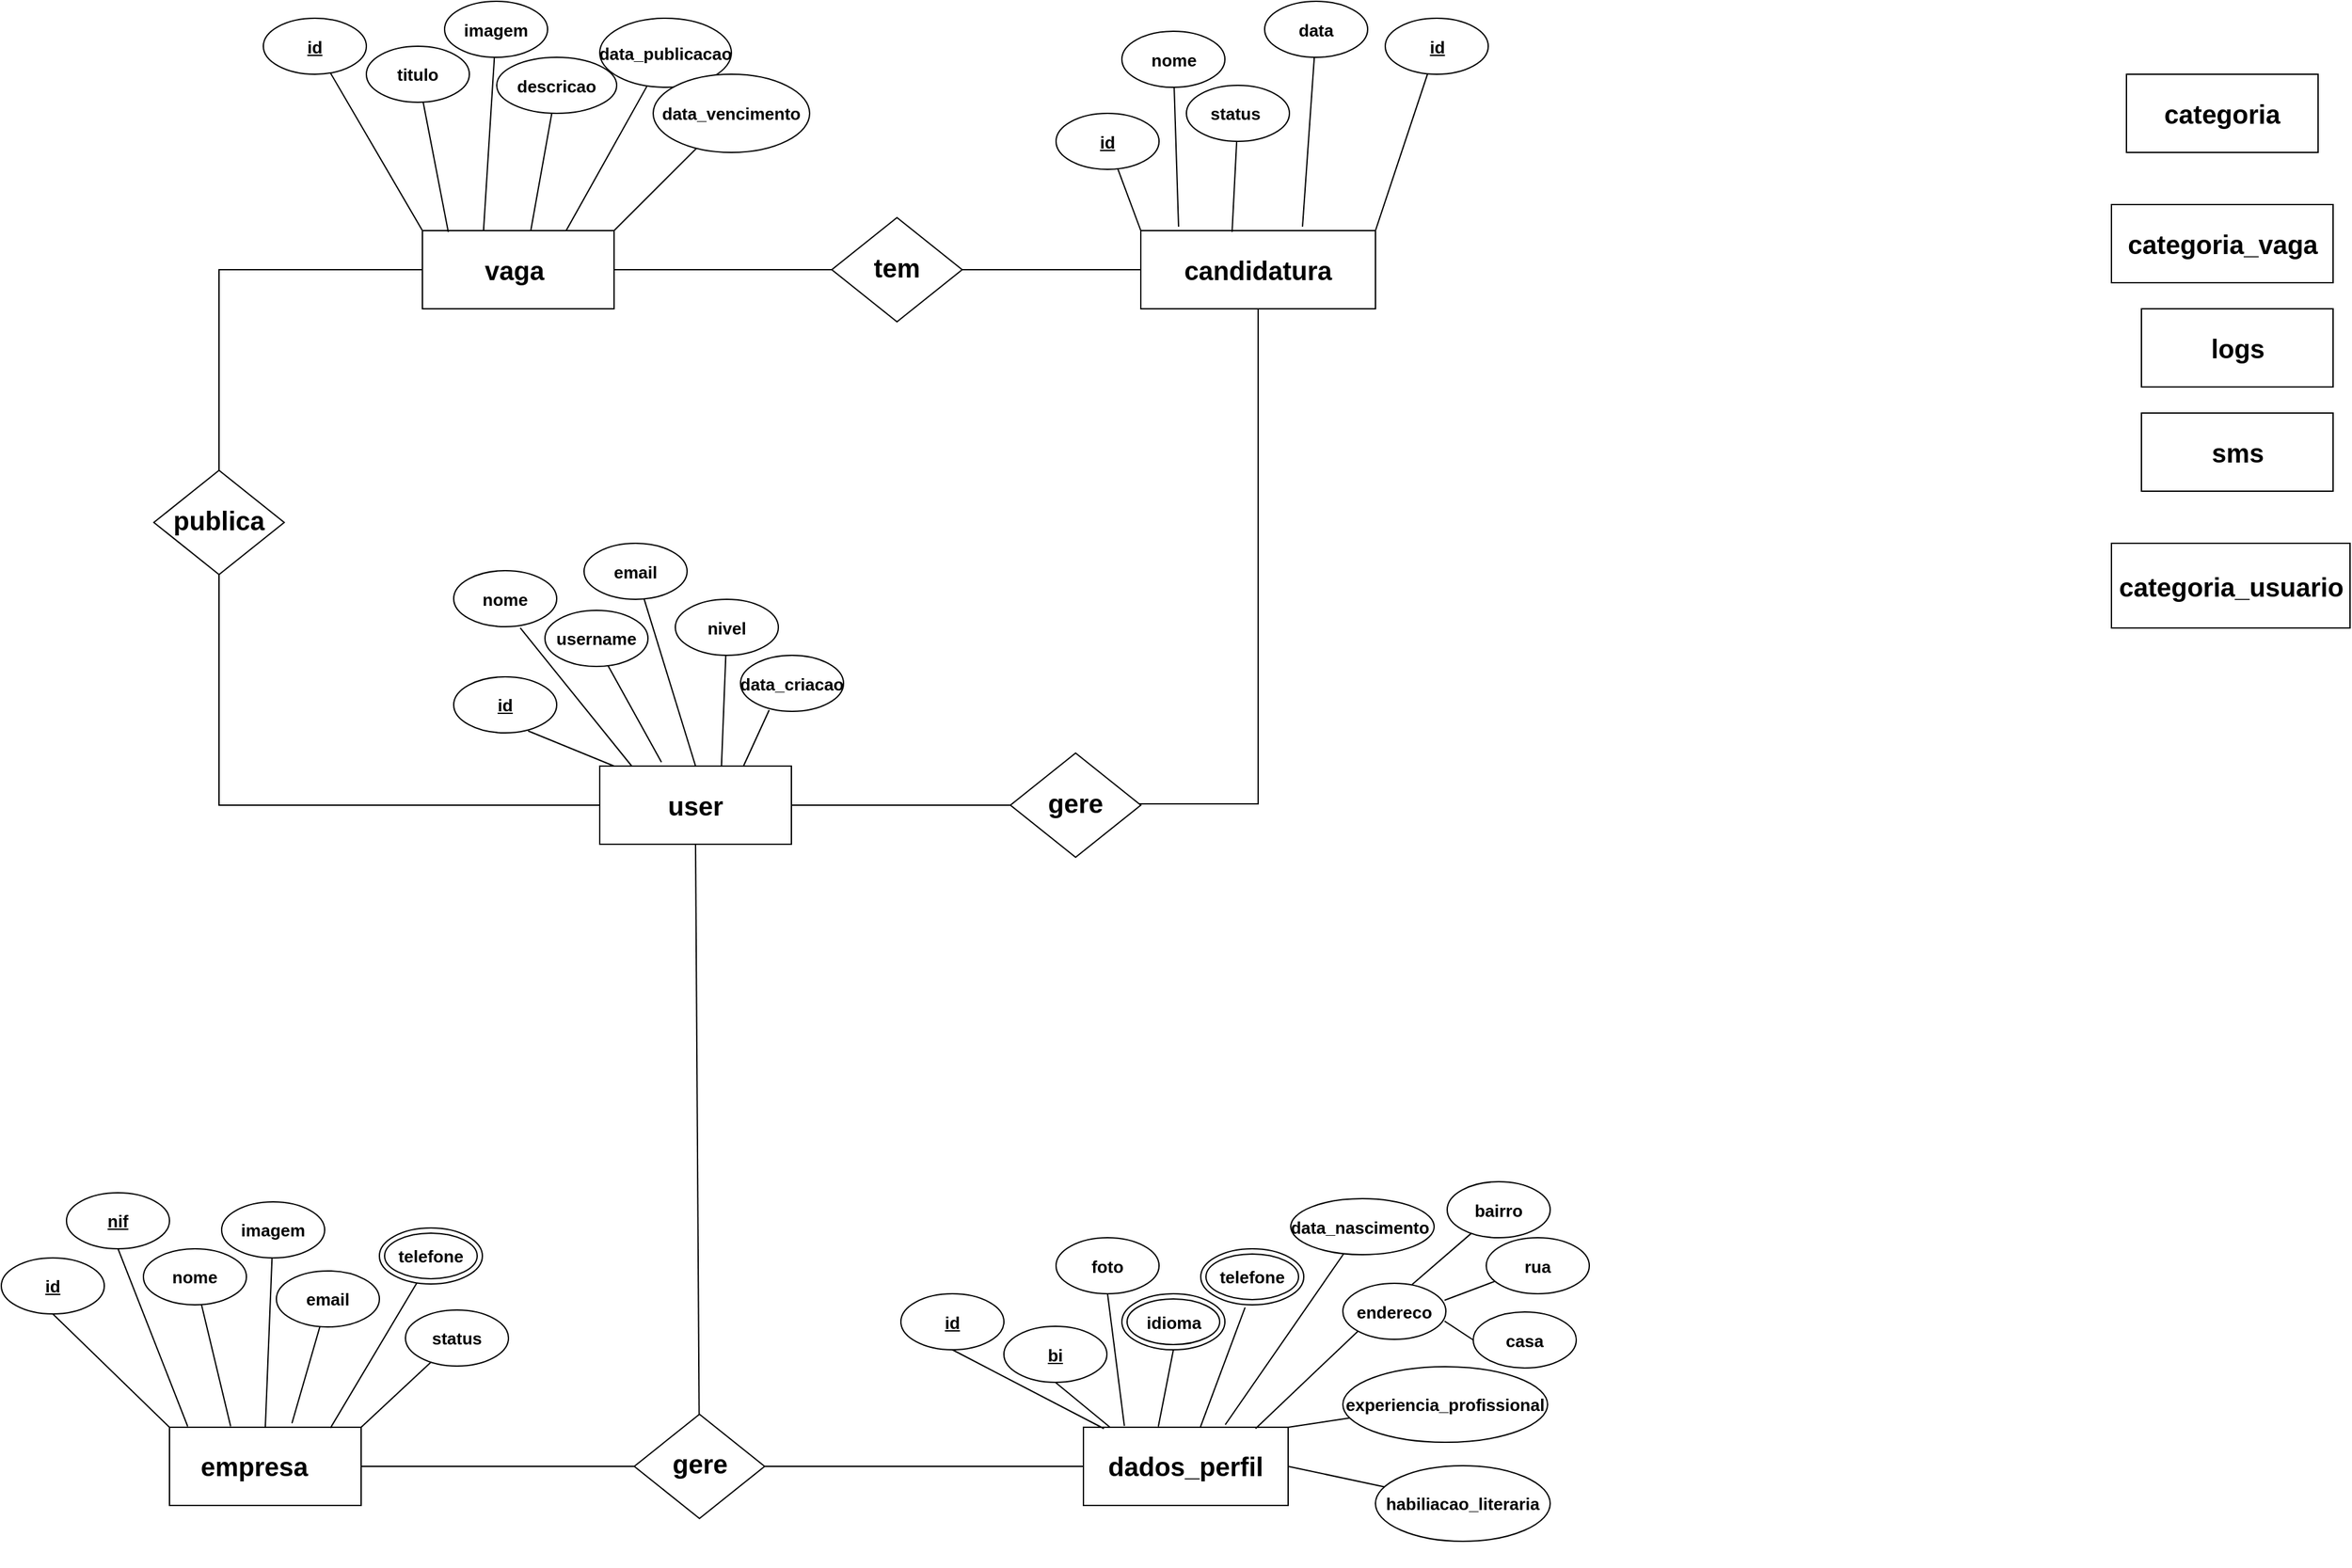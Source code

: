 <mxfile version="13.9.9" type="device"><diagram id="R2lEEEUBdFMjLlhIrx00" name="Page-1"><mxGraphModel dx="4455" dy="1585" grid="1" gridSize="10" guides="1" tooltips="1" connect="1" arrows="1" fold="1" page="1" pageScale="1" pageWidth="850" pageHeight="1100" math="0" shadow="0" extFonts="Permanent Marker^https://fonts.googleapis.com/css?family=Permanent+Marker"><root><mxCell id="0"/><mxCell id="1" parent="0"/><mxCell id="41r4kbgK85iGf1AOTr6_-119" style="edgeStyle=none;rounded=0;orthogonalLoop=1;jettySize=auto;html=1;entryX=0;entryY=0.5;entryDx=0;entryDy=0;startArrow=none;startFill=0;endArrow=none;endFill=0;fontSize=13;" parent="1" source="41r4kbgK85iGf1AOTr6_-2" target="41r4kbgK85iGf1AOTr6_-118" edge="1"><mxGeometry relative="1" as="geometry"/></mxCell><mxCell id="41r4kbgK85iGf1AOTr6_-2" value="vaga&amp;nbsp;" style="rounded=1;whiteSpace=wrap;html=1;fontSize=20;glass=0;strokeWidth=1;shadow=0;arcSize=0;fontStyle=1" parent="1" vertex="1"><mxGeometry x="-637" y="180" width="147" height="60" as="geometry"/></mxCell><mxCell id="41r4kbgK85iGf1AOTr6_-5" value="categoria" style="rounded=1;whiteSpace=wrap;html=1;fontSize=20;glass=0;strokeWidth=1;shadow=0;arcSize=0;fontStyle=1" parent="1" vertex="1"><mxGeometry x="670" y="60" width="147" height="60" as="geometry"/></mxCell><mxCell id="41r4kbgK85iGf1AOTr6_-6" value="categoria_vaga" style="rounded=1;whiteSpace=wrap;html=1;fontSize=20;glass=0;strokeWidth=1;shadow=0;arcSize=0;fontStyle=1" parent="1" vertex="1"><mxGeometry x="658.5" y="160" width="170" height="60" as="geometry"/></mxCell><mxCell id="41r4kbgK85iGf1AOTr6_-8" value="categoria_usuario" style="rounded=1;whiteSpace=wrap;html=1;fontSize=20;glass=0;strokeWidth=1;shadow=0;arcSize=0;fontStyle=1" parent="1" vertex="1"><mxGeometry x="658.5" y="420" width="183" height="65" as="geometry"/></mxCell><mxCell id="41r4kbgK85iGf1AOTr6_-10" value="sms" style="rounded=1;whiteSpace=wrap;html=1;fontSize=20;glass=0;strokeWidth=1;shadow=0;arcSize=0;fontStyle=1" parent="1" vertex="1"><mxGeometry x="681.5" y="320" width="147" height="60" as="geometry"/></mxCell><mxCell id="41r4kbgK85iGf1AOTr6_-11" value="logs" style="rounded=1;whiteSpace=wrap;html=1;fontSize=20;glass=0;strokeWidth=1;shadow=0;arcSize=0;fontStyle=1" parent="1" vertex="1"><mxGeometry x="681.5" y="240" width="147" height="60" as="geometry"/></mxCell><mxCell id="41r4kbgK85iGf1AOTr6_-12" value="empresa&amp;nbsp; &amp;nbsp;" style="rounded=1;whiteSpace=wrap;html=1;fontSize=20;glass=0;strokeWidth=1;shadow=0;arcSize=0;fontStyle=1" parent="1" vertex="1"><mxGeometry x="-831" y="1098.48" width="147" height="60" as="geometry"/></mxCell><mxCell id="41r4kbgK85iGf1AOTr6_-120" style="edgeStyle=none;rounded=0;orthogonalLoop=1;jettySize=auto;html=1;entryX=1;entryY=0.5;entryDx=0;entryDy=0;startArrow=none;startFill=0;endArrow=none;endFill=0;fontSize=13;" parent="1" source="41r4kbgK85iGf1AOTr6_-13" target="41r4kbgK85iGf1AOTr6_-118" edge="1"><mxGeometry relative="1" as="geometry"/></mxCell><mxCell id="41r4kbgK85iGf1AOTr6_-13" value="candidatura" style="rounded=1;whiteSpace=wrap;html=1;fontSize=20;glass=0;strokeWidth=1;shadow=0;arcSize=0;fontStyle=1" parent="1" vertex="1"><mxGeometry x="-86" y="180" width="180" height="60" as="geometry"/></mxCell><mxCell id="41r4kbgK85iGf1AOTr6_-18" value="user" style="rounded=1;whiteSpace=wrap;html=1;fontSize=20;glass=0;strokeWidth=1;shadow=0;arcSize=0;fontStyle=1" parent="1" vertex="1"><mxGeometry x="-501" y="591" width="147" height="60" as="geometry"/></mxCell><mxCell id="41r4kbgK85iGf1AOTr6_-126" style="edgeStyle=orthogonalEdgeStyle;rounded=0;orthogonalLoop=1;jettySize=auto;html=1;entryX=0.5;entryY=1;entryDx=0;entryDy=0;startArrow=none;startFill=0;endArrow=none;endFill=0;fontSize=13;" parent="1" source="41r4kbgK85iGf1AOTr6_-19" target="41r4kbgK85iGf1AOTr6_-13" edge="1"><mxGeometry relative="1" as="geometry"><Array as="points"><mxPoint x="4" y="620"/></Array></mxGeometry></mxCell><mxCell id="41r4kbgK85iGf1AOTr6_-19" value="gere" style="rhombus;whiteSpace=wrap;html=1;shadow=0;fontFamily=Helvetica;fontSize=20;align=center;strokeWidth=1;spacing=6;spacingTop=-4;fontStyle=1" parent="1" vertex="1"><mxGeometry x="-186" y="581" width="100" height="80" as="geometry"/></mxCell><mxCell id="41r4kbgK85iGf1AOTr6_-20" value="" style="endArrow=none;html=1;exitX=0.722;exitY=0.965;exitDx=0;exitDy=0;exitPerimeter=0;entryX=0.075;entryY=0;entryDx=0;entryDy=0;entryPerimeter=0;" parent="1" source="41r4kbgK85iGf1AOTr6_-21" target="41r4kbgK85iGf1AOTr6_-18" edge="1"><mxGeometry width="50" height="50" relative="1" as="geometry"><mxPoint x="149" y="451" as="sourcePoint"/><mxPoint x="129" y="511" as="targetPoint"/></mxGeometry></mxCell><mxCell id="41r4kbgK85iGf1AOTr6_-21" value="&lt;u style=&quot;font-size: 13px&quot;&gt;id&lt;br style=&quot;font-size: 13px&quot;&gt;&lt;/u&gt;" style="ellipse;whiteSpace=wrap;html=1;fontSize=13;fontStyle=1" parent="1" vertex="1"><mxGeometry x="-613" y="522.5" width="79" height="43" as="geometry"/></mxCell><mxCell id="41r4kbgK85iGf1AOTr6_-22" value="nome" style="ellipse;whiteSpace=wrap;html=1;fontSize=13;fontStyle=1" parent="1" vertex="1"><mxGeometry x="-613" y="441" width="79" height="43" as="geometry"/></mxCell><mxCell id="41r4kbgK85iGf1AOTr6_-23" value="username" style="ellipse;whiteSpace=wrap;html=1;fontSize=13;fontStyle=1" parent="1" vertex="1"><mxGeometry x="-543" y="471.5" width="79" height="43" as="geometry"/></mxCell><mxCell id="41r4kbgK85iGf1AOTr6_-24" value="" style="endArrow=none;html=1;entryX=0.611;entryY=0.982;entryDx=0;entryDy=0;entryPerimeter=0;exitX=0.322;exitY=-0.05;exitDx=0;exitDy=0;exitPerimeter=0;" parent="1" source="41r4kbgK85iGf1AOTr6_-18" target="41r4kbgK85iGf1AOTr6_-23" edge="1"><mxGeometry width="50" height="50" relative="1" as="geometry"><mxPoint x="-450" y="588" as="sourcePoint"/><mxPoint x="49" y="551" as="targetPoint"/></mxGeometry></mxCell><mxCell id="41r4kbgK85iGf1AOTr6_-25" value="" style="endArrow=none;html=1;entryX=0.646;entryY=1.023;entryDx=0;entryDy=0;exitX=0.167;exitY=0;exitDx=0;exitDy=0;exitPerimeter=0;entryPerimeter=0;" parent="1" source="41r4kbgK85iGf1AOTr6_-18" target="41r4kbgK85iGf1AOTr6_-22" edge="1"><mxGeometry width="50" height="50" relative="1" as="geometry"><mxPoint x="-381" y="581" as="sourcePoint"/><mxPoint x="-240.97" y="446.005" as="targetPoint"/></mxGeometry></mxCell><mxCell id="41r4kbgK85iGf1AOTr6_-26" value="" style="endArrow=none;html=1;exitX=0.5;exitY=0;exitDx=0;exitDy=0;" parent="1" source="41r4kbgK85iGf1AOTr6_-18" target="41r4kbgK85iGf1AOTr6_-29" edge="1"><mxGeometry width="50" height="50" relative="1" as="geometry"><mxPoint x="-371" y="591" as="sourcePoint"/><mxPoint x="-402.876" y="439.298" as="targetPoint"/></mxGeometry></mxCell><mxCell id="41r4kbgK85iGf1AOTr6_-27" value="" style="endArrow=none;html=1;exitX=0.635;exitY=0.008;exitDx=0;exitDy=0;exitPerimeter=0;" parent="1" source="41r4kbgK85iGf1AOTr6_-18" target="41r4kbgK85iGf1AOTr6_-32" edge="1"><mxGeometry width="50" height="50" relative="1" as="geometry"><mxPoint x="-381" y="590" as="sourcePoint"/><mxPoint x="-349.005" y="496.021" as="targetPoint"/></mxGeometry></mxCell><mxCell id="41r4kbgK85iGf1AOTr6_-28" value="" style="endArrow=none;html=1;entryX=0.278;entryY=0.977;entryDx=0;entryDy=0;exitX=0.75;exitY=0;exitDx=0;exitDy=0;entryPerimeter=0;" parent="1" source="41r4kbgK85iGf1AOTr6_-18" target="41r4kbgK85iGf1AOTr6_-33" edge="1"><mxGeometry width="50" height="50" relative="1" as="geometry"><mxPoint x="-351" y="611" as="sourcePoint"/><mxPoint x="-269.038" y="493.48" as="targetPoint"/></mxGeometry></mxCell><mxCell id="41r4kbgK85iGf1AOTr6_-29" value="email" style="ellipse;whiteSpace=wrap;html=1;fontSize=13;fontStyle=1" parent="1" vertex="1"><mxGeometry x="-513" y="420" width="79" height="43" as="geometry"/></mxCell><mxCell id="41r4kbgK85iGf1AOTr6_-30" value="dados_perfil" style="rounded=1;whiteSpace=wrap;html=1;fontSize=20;glass=0;strokeWidth=1;shadow=0;arcSize=0;fontStyle=1" parent="1" vertex="1"><mxGeometry x="-130" y="1098.48" width="157" height="60" as="geometry"/></mxCell><mxCell id="41r4kbgK85iGf1AOTr6_-31" value="telefone" style="ellipse;shape=doubleEllipse;whiteSpace=wrap;html=1;fontStyle=1;fontSize=13;" parent="1" vertex="1"><mxGeometry x="-40" y="961.48" width="79" height="43" as="geometry"/></mxCell><mxCell id="41r4kbgK85iGf1AOTr6_-32" value="nivel" style="ellipse;whiteSpace=wrap;html=1;fontSize=13;fontStyle=1" parent="1" vertex="1"><mxGeometry x="-443" y="463" width="79" height="43" as="geometry"/></mxCell><mxCell id="41r4kbgK85iGf1AOTr6_-33" value="data_criacao" style="ellipse;whiteSpace=wrap;html=1;fontSize=13;fontStyle=1" parent="1" vertex="1"><mxGeometry x="-393" y="506" width="79" height="43" as="geometry"/></mxCell><mxCell id="41r4kbgK85iGf1AOTr6_-34" value="bairro" style="ellipse;whiteSpace=wrap;html=1;fontStyle=1;fontSize=13;" parent="1" vertex="1"><mxGeometry x="149" y="910" width="79" height="43" as="geometry"/></mxCell><mxCell id="41r4kbgK85iGf1AOTr6_-35" value="endereco" style="ellipse;whiteSpace=wrap;html=1;fontStyle=1;fontSize=13;" parent="1" vertex="1"><mxGeometry x="69" y="988" width="79" height="43" as="geometry"/></mxCell><mxCell id="41r4kbgK85iGf1AOTr6_-36" value="rua" style="ellipse;whiteSpace=wrap;html=1;fontStyle=1;fontSize=13;" parent="1" vertex="1"><mxGeometry x="179" y="953" width="79" height="43" as="geometry"/></mxCell><mxCell id="41r4kbgK85iGf1AOTr6_-37" value="experiencia_profissional" style="ellipse;whiteSpace=wrap;html=1;fontStyle=1;fontSize=13;" parent="1" vertex="1"><mxGeometry x="69" y="1052" width="157" height="58" as="geometry"/></mxCell><mxCell id="41r4kbgK85iGf1AOTr6_-38" value="data_nascimento&amp;nbsp;" style="ellipse;whiteSpace=wrap;html=1;fontStyle=1;fontSize=13;" parent="1" vertex="1"><mxGeometry x="29" y="923" width="110" height="43" as="geometry"/></mxCell><mxCell id="41r4kbgK85iGf1AOTr6_-39" value="bi" style="ellipse;whiteSpace=wrap;html=1;fontStyle=5;fontSize=13;" parent="1" vertex="1"><mxGeometry x="-191" y="1021" width="79" height="43" as="geometry"/></mxCell><mxCell id="41r4kbgK85iGf1AOTr6_-40" value="habiliacao_literaria" style="ellipse;whiteSpace=wrap;html=1;fontStyle=1;fontSize=13;" parent="1" vertex="1"><mxGeometry x="94" y="1128" width="134" height="58" as="geometry"/></mxCell><mxCell id="41r4kbgK85iGf1AOTr6_-41" value="foto" style="ellipse;whiteSpace=wrap;html=1;fontStyle=1;fontSize=13;" parent="1" vertex="1"><mxGeometry x="-151" y="953" width="79" height="43" as="geometry"/></mxCell><mxCell id="41r4kbgK85iGf1AOTr6_-42" value="id" style="ellipse;whiteSpace=wrap;html=1;fontStyle=5;fontSize=13;" parent="1" vertex="1"><mxGeometry x="-270" y="996" width="79" height="43" as="geometry"/></mxCell><mxCell id="41r4kbgK85iGf1AOTr6_-43" value="" style="endArrow=none;html=1;exitX=1;exitY=0.5;exitDx=0;exitDy=0;entryX=0;entryY=0.5;entryDx=0;entryDy=0;" parent="1" source="41r4kbgK85iGf1AOTr6_-18" target="41r4kbgK85iGf1AOTr6_-19" edge="1"><mxGeometry width="50" height="50" relative="1" as="geometry"><mxPoint x="-200" y="595" as="sourcePoint"/><mxPoint x="-243" y="625" as="targetPoint"/></mxGeometry></mxCell><mxCell id="41r4kbgK85iGf1AOTr6_-44" value="" style="endArrow=none;html=1;exitX=1;exitY=0.5;exitDx=0;exitDy=0;entryX=0;entryY=0.5;entryDx=0;entryDy=0;fontStyle=1" parent="1" source="41r4kbgK85iGf1AOTr6_-102" target="41r4kbgK85iGf1AOTr6_-30" edge="1"><mxGeometry width="50" height="50" relative="1" as="geometry"><mxPoint x="-1" y="1168" as="sourcePoint"/><mxPoint x="29" y="1183.5" as="targetPoint"/></mxGeometry></mxCell><mxCell id="41r4kbgK85iGf1AOTr6_-45" value="" style="endArrow=none;html=1;entryX=0.5;entryY=1;entryDx=0;entryDy=0;exitX=0.1;exitY=0.017;exitDx=0;exitDy=0;exitPerimeter=0;fontStyle=1" parent="1" source="41r4kbgK85iGf1AOTr6_-30" target="41r4kbgK85iGf1AOTr6_-42" edge="1"><mxGeometry width="50" height="50" relative="1" as="geometry"><mxPoint x="-174.71" y="1101.02" as="sourcePoint"/><mxPoint x="-121.998" y="1031" as="targetPoint"/></mxGeometry></mxCell><mxCell id="41r4kbgK85iGf1AOTr6_-46" value="" style="endArrow=none;html=1;exitX=0.13;exitY=0;exitDx=0;exitDy=0;entryX=0.5;entryY=1;entryDx=0;entryDy=0;exitPerimeter=0;fontStyle=1" parent="1" source="41r4kbgK85iGf1AOTr6_-30" target="41r4kbgK85iGf1AOTr6_-39" edge="1"><mxGeometry width="50" height="50" relative="1" as="geometry"><mxPoint x="-104.005" y="1147.011" as="sourcePoint"/><mxPoint x="-60" y="988" as="targetPoint"/></mxGeometry></mxCell><mxCell id="41r4kbgK85iGf1AOTr6_-47" value="" style="endArrow=none;html=1;entryX=0.5;entryY=1;entryDx=0;entryDy=0;exitX=0.2;exitY=-0.017;exitDx=0;exitDy=0;exitPerimeter=0;fontStyle=1" parent="1" source="41r4kbgK85iGf1AOTr6_-30" target="41r4kbgK85iGf1AOTr6_-41" edge="1"><mxGeometry width="50" height="50" relative="1" as="geometry"><mxPoint x="-92" y="1137" as="sourcePoint"/><mxPoint x="-101.98" y="1017.99" as="targetPoint"/></mxGeometry></mxCell><mxCell id="41r4kbgK85iGf1AOTr6_-48" value="" style="endArrow=none;html=1;exitX=0.671;exitY=0.023;exitDx=0;exitDy=0;exitPerimeter=0;fontStyle=1;fontSize=13;" parent="1" source="41r4kbgK85iGf1AOTr6_-35" target="41r4kbgK85iGf1AOTr6_-34" edge="1"><mxGeometry width="50" height="50" relative="1" as="geometry"><mxPoint x="317.005" y="1207.021" as="sourcePoint"/><mxPoint x="299.03" y="1058" as="targetPoint"/></mxGeometry></mxCell><mxCell id="41r4kbgK85iGf1AOTr6_-49" value="" style="endArrow=none;html=1;exitX=0.987;exitY=0.302;exitDx=0;exitDy=0;exitPerimeter=0;fontStyle=1;fontSize=13;" parent="1" source="41r4kbgK85iGf1AOTr6_-35" target="41r4kbgK85iGf1AOTr6_-36" edge="1"><mxGeometry width="50" height="50" relative="1" as="geometry"><mxPoint x="285.581" y="1027.379" as="sourcePoint"/><mxPoint x="327" y="999.5" as="targetPoint"/></mxGeometry></mxCell><mxCell id="41r4kbgK85iGf1AOTr6_-50" value="casa" style="ellipse;whiteSpace=wrap;html=1;fontStyle=1;fontSize=13;" parent="1" vertex="1"><mxGeometry x="169" y="1010" width="79" height="43" as="geometry"/></mxCell><mxCell id="41r4kbgK85iGf1AOTr6_-51" value="" style="endArrow=none;html=1;entryX=0;entryY=0.5;entryDx=0;entryDy=0;exitX=0.987;exitY=0.674;exitDx=0;exitDy=0;exitPerimeter=0;fontStyle=1;fontSize=13;" parent="1" source="41r4kbgK85iGf1AOTr6_-35" target="41r4kbgK85iGf1AOTr6_-50" edge="1"><mxGeometry width="50" height="50" relative="1" as="geometry"><mxPoint x="295.581" y="1021.379" as="sourcePoint"/><mxPoint x="327" y="999.5" as="targetPoint"/></mxGeometry></mxCell><mxCell id="41r4kbgK85iGf1AOTr6_-52" value="" style="endArrow=none;html=1;entryX=0;entryY=1;entryDx=0;entryDy=0;exitX=0.841;exitY=0.017;exitDx=0;exitDy=0;exitPerimeter=0;fontStyle=1;fontSize=13;" parent="1" source="41r4kbgK85iGf1AOTr6_-30" target="41r4kbgK85iGf1AOTr6_-35" edge="1"><mxGeometry width="50" height="50" relative="1" as="geometry"><mxPoint x="-9" y="1138" as="sourcePoint"/><mxPoint x="9.995" y="1000.021" as="targetPoint"/></mxGeometry></mxCell><mxCell id="41r4kbgK85iGf1AOTr6_-54" value="idioma" style="ellipse;shape=doubleEllipse;whiteSpace=wrap;html=1;fontStyle=1;fontSize=13;" parent="1" vertex="1"><mxGeometry x="-100.5" y="996" width="79" height="43" as="geometry"/></mxCell><mxCell id="41r4kbgK85iGf1AOTr6_-55" value="" style="endArrow=none;html=1;entryX=0.43;entryY=1.047;entryDx=0;entryDy=0;entryPerimeter=0;fontStyle=1;fontSize=13;" parent="1" source="41r4kbgK85iGf1AOTr6_-30" target="41r4kbgK85iGf1AOTr6_-31" edge="1"><mxGeometry width="50" height="50" relative="1" as="geometry"><mxPoint x="-22" y="1128" as="sourcePoint"/><mxPoint x="168" y="1110" as="targetPoint"/></mxGeometry></mxCell><mxCell id="41r4kbgK85iGf1AOTr6_-56" value="" style="endArrow=none;html=1;entryX=0.5;entryY=1;entryDx=0;entryDy=0;entryPerimeter=0;fontStyle=1;fontSize=13;exitX=0.366;exitY=-0.01;exitDx=0;exitDy=0;exitPerimeter=0;" parent="1" source="41r4kbgK85iGf1AOTr6_-30" target="41r4kbgK85iGf1AOTr6_-54" edge="1"><mxGeometry width="50" height="50" relative="1" as="geometry"><mxPoint x="-31" y="1137" as="sourcePoint"/><mxPoint x="177.605" y="1125.133" as="targetPoint"/></mxGeometry></mxCell><mxCell id="41r4kbgK85iGf1AOTr6_-57" value="" style="endArrow=none;html=1;exitX=0.693;exitY=-0.033;exitDx=0;exitDy=0;exitPerimeter=0;fontStyle=1;fontSize=13;" parent="1" source="41r4kbgK85iGf1AOTr6_-30" target="41r4kbgK85iGf1AOTr6_-38" edge="1"><mxGeometry width="50" height="50" relative="1" as="geometry"><mxPoint x="58" y="1128" as="sourcePoint"/><mxPoint x="118.0" y="1105.5" as="targetPoint"/></mxGeometry></mxCell><mxCell id="41r4kbgK85iGf1AOTr6_-59" value="" style="endArrow=none;html=1;fontStyle=1;fontSize=13;exitX=1;exitY=0;exitDx=0;exitDy=0;" parent="1" source="41r4kbgK85iGf1AOTr6_-30" target="41r4kbgK85iGf1AOTr6_-37" edge="1"><mxGeometry width="50" height="50" relative="1" as="geometry"><mxPoint x="56" y="1132" as="sourcePoint"/><mxPoint x="52.0" y="1112.5" as="targetPoint"/></mxGeometry></mxCell><mxCell id="41r4kbgK85iGf1AOTr6_-60" value="" style="endArrow=none;html=1;exitX=1;exitY=0.5;exitDx=0;exitDy=0;fontStyle=1;fontSize=13;" parent="1" source="41r4kbgK85iGf1AOTr6_-30" target="41r4kbgK85iGf1AOTr6_-40" edge="1"><mxGeometry width="50" height="50" relative="1" as="geometry"><mxPoint x="11" y="1159.231" as="sourcePoint"/><mxPoint x="196.1" y="1128.324" as="targetPoint"/></mxGeometry></mxCell><mxCell id="41r4kbgK85iGf1AOTr6_-61" style="edgeStyle=none;shape=link;rounded=0;orthogonalLoop=1;jettySize=auto;html=1;exitX=1;exitY=1;exitDx=0;exitDy=0;startArrow=none;startFill=0;fontStyle=1" parent="1" edge="1"><mxGeometry relative="1" as="geometry"><mxPoint x="-226" y="1188" as="sourcePoint"/><mxPoint x="-226" y="1188" as="targetPoint"/></mxGeometry></mxCell><mxCell id="41r4kbgK85iGf1AOTr6_-65" style="edgeStyle=orthogonalEdgeStyle;rounded=0;orthogonalLoop=1;jettySize=auto;html=1;startArrow=none;startFill=0;endArrow=none;endFill=0;entryX=0;entryY=0.5;entryDx=0;entryDy=0;exitX=0.5;exitY=1;exitDx=0;exitDy=0;" parent="1" source="41r4kbgK85iGf1AOTr6_-64" target="41r4kbgK85iGf1AOTr6_-18" edge="1"><mxGeometry relative="1" as="geometry"><mxPoint x="-860" y="650.0" as="targetPoint"/></mxGeometry></mxCell><mxCell id="41r4kbgK85iGf1AOTr6_-66" style="edgeStyle=orthogonalEdgeStyle;rounded=0;orthogonalLoop=1;jettySize=auto;html=1;entryX=0;entryY=0.5;entryDx=0;entryDy=0;startArrow=none;startFill=0;endArrow=none;endFill=0;exitX=0.5;exitY=0;exitDx=0;exitDy=0;" parent="1" source="41r4kbgK85iGf1AOTr6_-64" target="41r4kbgK85iGf1AOTr6_-2" edge="1"><mxGeometry relative="1" as="geometry"/></mxCell><mxCell id="41r4kbgK85iGf1AOTr6_-64" value="publica" style="rhombus;whiteSpace=wrap;html=1;shadow=0;fontFamily=Helvetica;fontSize=20;align=center;strokeWidth=1;spacing=6;spacingTop=-4;fontStyle=1" parent="1" vertex="1"><mxGeometry x="-843" y="364" width="100" height="80" as="geometry"/></mxCell><mxCell id="41r4kbgK85iGf1AOTr6_-68" value="nif" style="ellipse;whiteSpace=wrap;html=1;fontStyle=5;fontSize=13;" parent="1" vertex="1"><mxGeometry x="-910" y="918.48" width="79" height="43" as="geometry"/></mxCell><mxCell id="41r4kbgK85iGf1AOTr6_-69" value="" style="endArrow=none;html=1;entryX=0.5;entryY=1;entryDx=0;entryDy=0;exitX=0.095;exitY=-0.012;exitDx=0;exitDy=0;exitPerimeter=0;" parent="1" source="41r4kbgK85iGf1AOTr6_-12" target="41r4kbgK85iGf1AOTr6_-68" edge="1"><mxGeometry width="50" height="50" relative="1" as="geometry"><mxPoint x="-822" y="1078.48" as="sourcePoint"/><mxPoint x="-795.998" y="980.46" as="targetPoint"/></mxGeometry></mxCell><mxCell id="41r4kbgK85iGf1AOTr6_-72" style="rounded=0;orthogonalLoop=1;jettySize=auto;html=1;entryX=0.319;entryY=-0.012;entryDx=0;entryDy=0;startArrow=none;startFill=0;endArrow=none;endFill=0;entryPerimeter=0;" parent="1" source="41r4kbgK85iGf1AOTr6_-71" target="41r4kbgK85iGf1AOTr6_-12" edge="1"><mxGeometry relative="1" as="geometry"/></mxCell><mxCell id="41r4kbgK85iGf1AOTr6_-71" value="nome" style="ellipse;whiteSpace=wrap;html=1;fontStyle=1;fontSize=13;" parent="1" vertex="1"><mxGeometry x="-851" y="961.48" width="79" height="43" as="geometry"/></mxCell><mxCell id="41r4kbgK85iGf1AOTr6_-73" style="rounded=0;orthogonalLoop=1;jettySize=auto;html=1;startArrow=none;startFill=0;endArrow=none;endFill=0;entryX=0.5;entryY=0;entryDx=0;entryDy=0;" parent="1" source="41r4kbgK85iGf1AOTr6_-74" target="41r4kbgK85iGf1AOTr6_-12" edge="1"><mxGeometry relative="1" as="geometry"><mxPoint x="-655.952" y="1118.38" as="targetPoint"/></mxGeometry></mxCell><mxCell id="41r4kbgK85iGf1AOTr6_-74" value="imagem" style="ellipse;whiteSpace=wrap;html=1;fontStyle=1;fontSize=13;" parent="1" vertex="1"><mxGeometry x="-791" y="925.48" width="79" height="43" as="geometry"/></mxCell><mxCell id="41r4kbgK85iGf1AOTr6_-75" style="rounded=0;orthogonalLoop=1;jettySize=auto;html=1;entryX=0.639;entryY=-0.051;entryDx=0;entryDy=0;startArrow=none;startFill=0;endArrow=none;endFill=0;entryPerimeter=0;" parent="1" source="41r4kbgK85iGf1AOTr6_-76" target="41r4kbgK85iGf1AOTr6_-12" edge="1"><mxGeometry relative="1" as="geometry"><mxPoint x="-644.952" y="1108.38" as="targetPoint"/></mxGeometry></mxCell><mxCell id="41r4kbgK85iGf1AOTr6_-76" value="email" style="ellipse;whiteSpace=wrap;html=1;fontStyle=1;fontSize=13;" parent="1" vertex="1"><mxGeometry x="-749" y="978.48" width="79" height="43" as="geometry"/></mxCell><mxCell id="41r4kbgK85iGf1AOTr6_-77" style="rounded=0;orthogonalLoop=1;jettySize=auto;html=1;startArrow=none;startFill=0;endArrow=none;endFill=0;exitX=0.365;exitY=0.977;exitDx=0;exitDy=0;exitPerimeter=0;entryX=0.84;entryY=0.008;entryDx=0;entryDy=0;entryPerimeter=0;" parent="1" source="41r4kbgK85iGf1AOTr6_-79" target="41r4kbgK85iGf1AOTr6_-12" edge="1"><mxGeometry relative="1" as="geometry"><mxPoint x="-595.952" y="1115.38" as="targetPoint"/><mxPoint x="-671" y="968.48" as="sourcePoint"/></mxGeometry></mxCell><mxCell id="41r4kbgK85iGf1AOTr6_-79" value="telefone" style="ellipse;shape=doubleEllipse;whiteSpace=wrap;html=1;fontSize=13;fontStyle=1" parent="1" vertex="1"><mxGeometry x="-670" y="945.46" width="79" height="43" as="geometry"/></mxCell><mxCell id="41r4kbgK85iGf1AOTr6_-84" style="rounded=0;orthogonalLoop=1;jettySize=auto;html=1;startArrow=none;startFill=0;endArrow=none;endFill=0;entryX=1;entryY=0;entryDx=0;entryDy=0;" parent="1" source="41r4kbgK85iGf1AOTr6_-83" target="41r4kbgK85iGf1AOTr6_-12" edge="1"><mxGeometry relative="1" as="geometry"><mxPoint x="-684" y="1108.48" as="targetPoint"/></mxGeometry></mxCell><mxCell id="41r4kbgK85iGf1AOTr6_-83" value="status" style="ellipse;whiteSpace=wrap;html=1;fontStyle=1;fontSize=13;" parent="1" vertex="1"><mxGeometry x="-650" y="1008.48" width="79" height="43" as="geometry"/></mxCell><mxCell id="41r4kbgK85iGf1AOTr6_-85" value="" style="endArrow=none;html=1;exitX=0;exitY=0;exitDx=0;exitDy=0;" parent="1" source="41r4kbgK85iGf1AOTr6_-2" target="41r4kbgK85iGf1AOTr6_-86" edge="1"><mxGeometry width="50" height="50" relative="1" as="geometry"><mxPoint x="-585.5" y="291" as="sourcePoint"/><mxPoint x="-560.876" y="139.298" as="targetPoint"/></mxGeometry></mxCell><mxCell id="41r4kbgK85iGf1AOTr6_-86" value="id" style="ellipse;whiteSpace=wrap;html=1;fontStyle=5;fontSize=13;" parent="1" vertex="1"><mxGeometry x="-759" y="17" width="79" height="43" as="geometry"/></mxCell><mxCell id="41r4kbgK85iGf1AOTr6_-88" style="edgeStyle=none;rounded=0;orthogonalLoop=1;jettySize=auto;html=1;exitX=0.5;exitY=1;exitDx=0;exitDy=0;entryX=0;entryY=0;entryDx=0;entryDy=0;startArrow=none;startFill=0;endArrow=none;endFill=0;" parent="1" source="41r4kbgK85iGf1AOTr6_-87" target="41r4kbgK85iGf1AOTr6_-12" edge="1"><mxGeometry relative="1" as="geometry"/></mxCell><mxCell id="41r4kbgK85iGf1AOTr6_-87" value="&lt;u style=&quot;font-size: 13px;&quot;&gt;id&lt;/u&gt;" style="ellipse;whiteSpace=wrap;html=1;fontStyle=1;fontSize=13;" parent="1" vertex="1"><mxGeometry x="-960" y="968.48" width="79" height="43" as="geometry"/></mxCell><mxCell id="41r4kbgK85iGf1AOTr6_-91" style="edgeStyle=none;rounded=0;orthogonalLoop=1;jettySize=auto;html=1;startArrow=none;startFill=0;endArrow=none;endFill=0;entryX=0.135;entryY=0.018;entryDx=0;entryDy=0;entryPerimeter=0;" parent="1" source="41r4kbgK85iGf1AOTr6_-90" target="41r4kbgK85iGf1AOTr6_-2" edge="1"><mxGeometry relative="1" as="geometry"><mxPoint x="-625" y="181" as="targetPoint"/></mxGeometry></mxCell><mxCell id="41r4kbgK85iGf1AOTr6_-90" value="titulo" style="ellipse;whiteSpace=wrap;html=1;fontStyle=1;fontSize=13;" parent="1" vertex="1"><mxGeometry x="-680" y="38.5" width="79" height="43" as="geometry"/></mxCell><mxCell id="41r4kbgK85iGf1AOTr6_-93" style="edgeStyle=none;rounded=0;orthogonalLoop=1;jettySize=auto;html=1;entryX=0.319;entryY=-0.002;entryDx=0;entryDy=0;startArrow=none;startFill=0;endArrow=none;endFill=0;entryPerimeter=0;" parent="1" source="41r4kbgK85iGf1AOTr6_-92" target="41r4kbgK85iGf1AOTr6_-2" edge="1"><mxGeometry relative="1" as="geometry"/></mxCell><mxCell id="41r4kbgK85iGf1AOTr6_-92" value="imagem" style="ellipse;whiteSpace=wrap;html=1;fontStyle=1;fontSize=13;" parent="1" vertex="1"><mxGeometry x="-620" y="4.0" width="79" height="43" as="geometry"/></mxCell><mxCell id="41r4kbgK85iGf1AOTr6_-96" style="edgeStyle=none;rounded=0;orthogonalLoop=1;jettySize=auto;html=1;entryX=0.75;entryY=0;entryDx=0;entryDy=0;startArrow=none;startFill=0;endArrow=none;endFill=0;" parent="1" source="41r4kbgK85iGf1AOTr6_-94" target="41r4kbgK85iGf1AOTr6_-2" edge="1"><mxGeometry relative="1" as="geometry"/></mxCell><mxCell id="41r4kbgK85iGf1AOTr6_-94" value="data_publicacao" style="ellipse;whiteSpace=wrap;html=1;fontStyle=1;fontSize=13;" parent="1" vertex="1"><mxGeometry x="-501" y="17" width="101" height="53" as="geometry"/></mxCell><mxCell id="41r4kbgK85iGf1AOTr6_-97" style="edgeStyle=none;rounded=0;orthogonalLoop=1;jettySize=auto;html=1;startArrow=none;startFill=0;endArrow=none;endFill=0;entryX=1;entryY=0;entryDx=0;entryDy=0;" parent="1" source="41r4kbgK85iGf1AOTr6_-95" target="41r4kbgK85iGf1AOTr6_-2" edge="1"><mxGeometry relative="1" as="geometry"><mxPoint x="-490" y="170" as="targetPoint"/></mxGeometry></mxCell><mxCell id="41r4kbgK85iGf1AOTr6_-95" value="data_vencimento" style="ellipse;whiteSpace=wrap;html=1;fontStyle=1;fontSize=13;" parent="1" vertex="1"><mxGeometry x="-460" y="60" width="120" height="60" as="geometry"/></mxCell><mxCell id="41r4kbgK85iGf1AOTr6_-99" style="edgeStyle=none;rounded=0;orthogonalLoop=1;jettySize=auto;html=1;entryX=0.566;entryY=-0.008;entryDx=0;entryDy=0;entryPerimeter=0;startArrow=none;startFill=0;endArrow=none;endFill=0;" parent="1" source="41r4kbgK85iGf1AOTr6_-98" target="41r4kbgK85iGf1AOTr6_-2" edge="1"><mxGeometry relative="1" as="geometry"/></mxCell><mxCell id="41r4kbgK85iGf1AOTr6_-98" value="descricao" style="ellipse;whiteSpace=wrap;html=1;fontStyle=1;fontSize=13;" parent="1" vertex="1"><mxGeometry x="-580" y="47" width="92" height="43" as="geometry"/></mxCell><mxCell id="41r4kbgK85iGf1AOTr6_-103" style="edgeStyle=none;rounded=0;orthogonalLoop=1;jettySize=auto;html=1;entryX=0.5;entryY=1;entryDx=0;entryDy=0;startArrow=none;startFill=0;endArrow=none;endFill=0;fontSize=13;" parent="1" source="41r4kbgK85iGf1AOTr6_-102" target="41r4kbgK85iGf1AOTr6_-18" edge="1"><mxGeometry relative="1" as="geometry"/></mxCell><mxCell id="41r4kbgK85iGf1AOTr6_-104" style="edgeStyle=none;rounded=0;orthogonalLoop=1;jettySize=auto;html=1;startArrow=none;startFill=0;endArrow=none;endFill=0;fontSize=13;exitX=0;exitY=0.5;exitDx=0;exitDy=0;" parent="1" source="41r4kbgK85iGf1AOTr6_-102" target="41r4kbgK85iGf1AOTr6_-12" edge="1"><mxGeometry relative="1" as="geometry"><mxPoint x="-514.5" y="1128.48" as="sourcePoint"/></mxGeometry></mxCell><mxCell id="41r4kbgK85iGf1AOTr6_-102" value="gere" style="rhombus;whiteSpace=wrap;html=1;shadow=0;fontFamily=Helvetica;fontSize=20;align=center;strokeWidth=1;spacing=6;spacingTop=-4;fontStyle=1" parent="1" vertex="1"><mxGeometry x="-474.5" y="1088.48" width="100" height="80" as="geometry"/></mxCell><mxCell id="41r4kbgK85iGf1AOTr6_-106" value="" style="endArrow=none;html=1;exitX=0;exitY=0;exitDx=0;exitDy=0;" parent="1" source="41r4kbgK85iGf1AOTr6_-13" target="41r4kbgK85iGf1AOTr6_-107" edge="1"><mxGeometry width="50" height="50" relative="1" as="geometry"><mxPoint x="-113" y="156.5" as="sourcePoint"/><mxPoint x="-36.876" y="115.798" as="targetPoint"/></mxGeometry></mxCell><mxCell id="41r4kbgK85iGf1AOTr6_-107" value="id" style="ellipse;whiteSpace=wrap;html=1;fontStyle=5;fontSize=13;" parent="1" vertex="1"><mxGeometry x="-151" y="90" width="79" height="43" as="geometry"/></mxCell><mxCell id="41r4kbgK85iGf1AOTr6_-109" style="edgeStyle=none;rounded=0;orthogonalLoop=1;jettySize=auto;html=1;entryX=0.161;entryY=-0.05;entryDx=0;entryDy=0;entryPerimeter=0;startArrow=none;startFill=0;endArrow=none;endFill=0;fontSize=13;" parent="1" source="41r4kbgK85iGf1AOTr6_-108" target="41r4kbgK85iGf1AOTr6_-13" edge="1"><mxGeometry relative="1" as="geometry"/></mxCell><mxCell id="41r4kbgK85iGf1AOTr6_-108" value="nome" style="ellipse;whiteSpace=wrap;html=1;fontStyle=1;fontSize=13;" parent="1" vertex="1"><mxGeometry x="-100.5" y="27" width="79" height="43" as="geometry"/></mxCell><mxCell id="41r4kbgK85iGf1AOTr6_-112" style="edgeStyle=none;rounded=0;orthogonalLoop=1;jettySize=auto;html=1;entryX=0.389;entryY=0.017;entryDx=0;entryDy=0;entryPerimeter=0;startArrow=none;startFill=0;endArrow=none;endFill=0;fontSize=13;" parent="1" source="41r4kbgK85iGf1AOTr6_-111" target="41r4kbgK85iGf1AOTr6_-13" edge="1"><mxGeometry relative="1" as="geometry"/></mxCell><mxCell id="41r4kbgK85iGf1AOTr6_-111" value="status&amp;nbsp;" style="ellipse;whiteSpace=wrap;html=1;fontStyle=1;fontSize=13;" parent="1" vertex="1"><mxGeometry x="-51" y="68.5" width="79" height="43" as="geometry"/></mxCell><mxCell id="41r4kbgK85iGf1AOTr6_-114" style="edgeStyle=none;rounded=0;orthogonalLoop=1;jettySize=auto;html=1;entryX=0.689;entryY=-0.05;entryDx=0;entryDy=0;entryPerimeter=0;startArrow=none;startFill=0;endArrow=none;endFill=0;fontSize=13;" parent="1" source="41r4kbgK85iGf1AOTr6_-113" target="41r4kbgK85iGf1AOTr6_-13" edge="1"><mxGeometry relative="1" as="geometry"/></mxCell><mxCell id="41r4kbgK85iGf1AOTr6_-113" value="data" style="ellipse;whiteSpace=wrap;html=1;fontStyle=1;fontSize=13;" parent="1" vertex="1"><mxGeometry x="9" y="4" width="79" height="43" as="geometry"/></mxCell><mxCell id="41r4kbgK85iGf1AOTr6_-116" style="edgeStyle=none;rounded=0;orthogonalLoop=1;jettySize=auto;html=1;entryX=1;entryY=0;entryDx=0;entryDy=0;startArrow=none;startFill=0;endArrow=none;endFill=0;fontSize=13;" parent="1" source="41r4kbgK85iGf1AOTr6_-115" target="41r4kbgK85iGf1AOTr6_-13" edge="1"><mxGeometry relative="1" as="geometry"/></mxCell><mxCell id="41r4kbgK85iGf1AOTr6_-115" value="id" style="ellipse;whiteSpace=wrap;html=1;fontStyle=5;fontSize=13;" parent="1" vertex="1"><mxGeometry x="101.5" y="17" width="79" height="43" as="geometry"/></mxCell><mxCell id="41r4kbgK85iGf1AOTr6_-118" value="tem" style="rhombus;whiteSpace=wrap;html=1;shadow=0;fontFamily=Helvetica;fontSize=20;align=center;strokeWidth=1;spacing=6;spacingTop=-4;fontStyle=1" parent="1" vertex="1"><mxGeometry x="-323" y="170" width="100" height="80" as="geometry"/></mxCell></root></mxGraphModel></diagram></mxfile>
